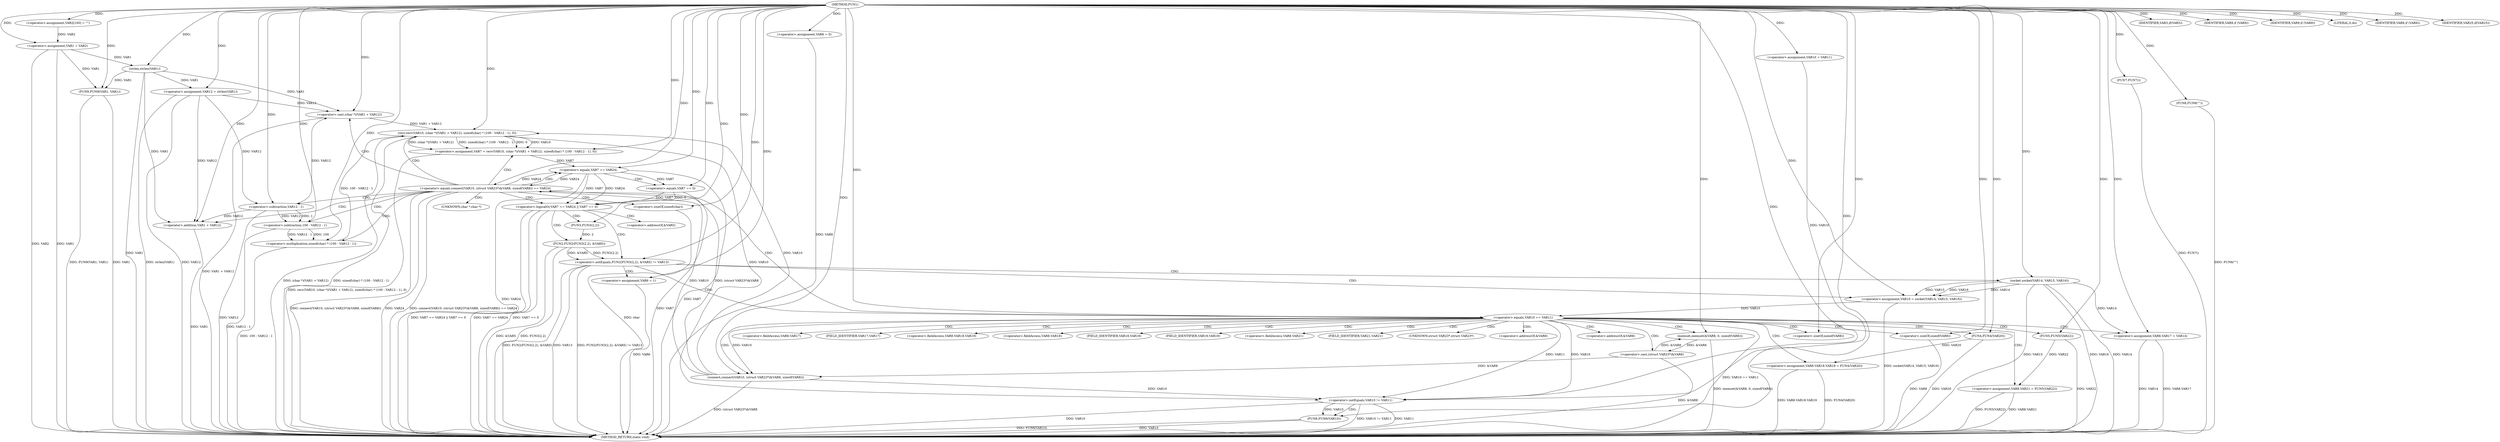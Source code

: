 digraph FUN1 {  
"1000100" [label = "(METHOD,FUN1)" ]
"1000253" [label = "(METHOD_RETURN,static void)" ]
"1000104" [label = "(<operator>.assignment,VAR2[100] = \"\")" ]
"1000107" [label = "(<operator>.assignment,VAR1 = VAR2)" ]
"1000111" [label = "(IDENTIFIER,VAR3,if(VAR3))" ]
"1000116" [label = "(<operator>.assignment,VAR6 = 0)" ]
"1000123" [label = "(<operator>.assignment,VAR10 = VAR11)" ]
"1000127" [label = "(<operator>.assignment,VAR12 = strlen(VAR1))" ]
"1000129" [label = "(strlen,strlen(VAR1))" ]
"1000134" [label = "(<operator>.notEquals,FUN2(FUN3(2,2), &VAR5) != VAR13)" ]
"1000135" [label = "(FUN2,FUN2(FUN3(2,2), &VAR5))" ]
"1000136" [label = "(FUN3,FUN3(2,2))" ]
"1000144" [label = "(<operator>.assignment,VAR6 = 1)" ]
"1000147" [label = "(<operator>.assignment,VAR10 = socket(VAR14, VAR15, VAR16))" ]
"1000149" [label = "(socket,socket(VAR14, VAR15, VAR16))" ]
"1000154" [label = "(<operator>.equals,VAR10 == VAR11)" ]
"1000159" [label = "(memset,memset(&VAR8, 0, sizeof(VAR8)))" ]
"1000163" [label = "(<operator>.sizeOf,sizeof(VAR8))" ]
"1000165" [label = "(<operator>.assignment,VAR8.VAR17 = VAR14)" ]
"1000170" [label = "(<operator>.assignment,VAR8.VAR18.VAR19 = FUN4(VAR20))" ]
"1000176" [label = "(FUN4,FUN4(VAR20))" ]
"1000178" [label = "(<operator>.assignment,VAR8.VAR21 = FUN5(VAR22))" ]
"1000182" [label = "(FUN5,FUN5(VAR22))" ]
"1000185" [label = "(<operator>.equals,connect(VAR10, (struct VAR23*)&VAR8, sizeof(VAR8)) == VAR24)" ]
"1000186" [label = "(connect,connect(VAR10, (struct VAR23*)&VAR8, sizeof(VAR8)))" ]
"1000188" [label = "(<operator>.cast,(struct VAR23*)&VAR8)" ]
"1000192" [label = "(<operator>.sizeOf,sizeof(VAR8))" ]
"1000197" [label = "(<operator>.assignment,VAR7 = recv(VAR10, (char *)(VAR1 + VAR12), sizeof(char) * (100 - VAR12 - 1), 0))" ]
"1000199" [label = "(recv,recv(VAR10, (char *)(VAR1 + VAR12), sizeof(char) * (100 - VAR12 - 1), 0))" ]
"1000201" [label = "(<operator>.cast,(char *)(VAR1 + VAR12))" ]
"1000203" [label = "(<operator>.addition,VAR1 + VAR12)" ]
"1000206" [label = "(<operator>.multiplication,sizeof(char) * (100 - VAR12 - 1))" ]
"1000207" [label = "(<operator>.sizeOf,sizeof(char))" ]
"1000209" [label = "(<operator>.subtraction,100 - VAR12 - 1)" ]
"1000211" [label = "(<operator>.subtraction,VAR12 - 1)" ]
"1000216" [label = "(<operator>.logicalOr,VAR7 == VAR24 || VAR7 == 0)" ]
"1000217" [label = "(<operator>.equals,VAR7 == VAR24)" ]
"1000220" [label = "(<operator>.equals,VAR7 == 0)" ]
"1000226" [label = "(IDENTIFIER,VAR9,if (VAR9))" ]
"1000229" [label = "(IDENTIFIER,VAR9,if (VAR9))" ]
"1000231" [label = "(LITERAL,0,do)" ]
"1000233" [label = "(<operator>.notEquals,VAR10 != VAR11)" ]
"1000237" [label = "(FUN6,FUN6(VAR10))" ]
"1000240" [label = "(IDENTIFIER,VAR6,if (VAR6))" ]
"1000242" [label = "(FUN7,FUN7())" ]
"1000244" [label = "(IDENTIFIER,VAR25,if(VAR25))" ]
"1000246" [label = "(FUN8,FUN8(\"\"))" ]
"1000250" [label = "(FUN9,FUN9(VAR1, VAR1))" ]
"1000139" [label = "(<operator>.addressOf,&VAR5)" ]
"1000160" [label = "(<operator>.addressOf,&VAR8)" ]
"1000166" [label = "(<operator>.fieldAccess,VAR8.VAR17)" ]
"1000168" [label = "(FIELD_IDENTIFIER,VAR17,VAR17)" ]
"1000171" [label = "(<operator>.fieldAccess,VAR8.VAR18.VAR19)" ]
"1000172" [label = "(<operator>.fieldAccess,VAR8.VAR18)" ]
"1000174" [label = "(FIELD_IDENTIFIER,VAR18,VAR18)" ]
"1000175" [label = "(FIELD_IDENTIFIER,VAR19,VAR19)" ]
"1000179" [label = "(<operator>.fieldAccess,VAR8.VAR21)" ]
"1000181" [label = "(FIELD_IDENTIFIER,VAR21,VAR21)" ]
"1000189" [label = "(UNKNOWN,struct VAR23*,struct VAR23*)" ]
"1000190" [label = "(<operator>.addressOf,&VAR8)" ]
"1000202" [label = "(UNKNOWN,char *,char *)" ]
  "1000185" -> "1000253"  [ label = "DDG: connect(VAR10, (struct VAR23*)&VAR8, sizeof(VAR8)) == VAR24"] 
  "1000216" -> "1000253"  [ label = "DDG: VAR7 == VAR24 || VAR7 == 0"] 
  "1000217" -> "1000253"  [ label = "DDG: VAR24"] 
  "1000246" -> "1000253"  [ label = "DDG: FUN8(\"\")"] 
  "1000107" -> "1000253"  [ label = "DDG: VAR2"] 
  "1000178" -> "1000253"  [ label = "DDG: FUN5(VAR22)"] 
  "1000159" -> "1000253"  [ label = "DDG: memset(&VAR8, 0, sizeof(VAR8))"] 
  "1000116" -> "1000253"  [ label = "DDG: VAR6"] 
  "1000186" -> "1000253"  [ label = "DDG: (struct VAR23*)&VAR8"] 
  "1000129" -> "1000253"  [ label = "DDG: VAR1"] 
  "1000185" -> "1000253"  [ label = "DDG: connect(VAR10, (struct VAR23*)&VAR8, sizeof(VAR8))"] 
  "1000220" -> "1000253"  [ label = "DDG: VAR7"] 
  "1000250" -> "1000253"  [ label = "DDG: VAR1"] 
  "1000185" -> "1000253"  [ label = "DDG: VAR24"] 
  "1000199" -> "1000253"  [ label = "DDG: (char *)(VAR1 + VAR12)"] 
  "1000107" -> "1000253"  [ label = "DDG: VAR1"] 
  "1000237" -> "1000253"  [ label = "DDG: FUN6(VAR10)"] 
  "1000206" -> "1000253"  [ label = "DDG: 100 - VAR12 - 1"] 
  "1000149" -> "1000253"  [ label = "DDG: VAR15"] 
  "1000233" -> "1000253"  [ label = "DDG: VAR10 != VAR11"] 
  "1000165" -> "1000253"  [ label = "DDG: VAR14"] 
  "1000233" -> "1000253"  [ label = "DDG: VAR11"] 
  "1000188" -> "1000253"  [ label = "DDG: &VAR8"] 
  "1000178" -> "1000253"  [ label = "DDG: VAR8.VAR21"] 
  "1000216" -> "1000253"  [ label = "DDG: VAR7 == VAR24"] 
  "1000237" -> "1000253"  [ label = "DDG: VAR10"] 
  "1000199" -> "1000253"  [ label = "DDG: sizeof(char) * (100 - VAR12 - 1)"] 
  "1000134" -> "1000253"  [ label = "DDG: VAR13"] 
  "1000135" -> "1000253"  [ label = "DDG: &VAR5"] 
  "1000165" -> "1000253"  [ label = "DDG: VAR8.VAR17"] 
  "1000149" -> "1000253"  [ label = "DDG: VAR16"] 
  "1000127" -> "1000253"  [ label = "DDG: strlen(VAR1)"] 
  "1000134" -> "1000253"  [ label = "DDG: FUN2(FUN3(2,2), &VAR5) != VAR13"] 
  "1000217" -> "1000253"  [ label = "DDG: VAR7"] 
  "1000201" -> "1000253"  [ label = "DDG: VAR1 + VAR12"] 
  "1000207" -> "1000253"  [ label = "DDG: char"] 
  "1000147" -> "1000253"  [ label = "DDG: socket(VAR14, VAR15, VAR16)"] 
  "1000170" -> "1000253"  [ label = "DDG: FUN4(VAR20)"] 
  "1000211" -> "1000253"  [ label = "DDG: VAR12"] 
  "1000154" -> "1000253"  [ label = "DDG: VAR10 == VAR11"] 
  "1000197" -> "1000253"  [ label = "DDG: recv(VAR10, (char *)(VAR1 + VAR12), sizeof(char) * (100 - VAR12 - 1), 0)"] 
  "1000134" -> "1000253"  [ label = "DDG: FUN2(FUN3(2,2), &VAR5)"] 
  "1000192" -> "1000253"  [ label = "DDG: VAR8"] 
  "1000209" -> "1000253"  [ label = "DDG: VAR12 - 1"] 
  "1000233" -> "1000253"  [ label = "DDG: VAR10"] 
  "1000135" -> "1000253"  [ label = "DDG: FUN3(2,2)"] 
  "1000242" -> "1000253"  [ label = "DDG: FUN7()"] 
  "1000144" -> "1000253"  [ label = "DDG: VAR6"] 
  "1000216" -> "1000253"  [ label = "DDG: VAR7 == 0"] 
  "1000170" -> "1000253"  [ label = "DDG: VAR8.VAR18.VAR19"] 
  "1000176" -> "1000253"  [ label = "DDG: VAR20"] 
  "1000149" -> "1000253"  [ label = "DDG: VAR14"] 
  "1000127" -> "1000253"  [ label = "DDG: VAR12"] 
  "1000250" -> "1000253"  [ label = "DDG: FUN9(VAR1, VAR1)"] 
  "1000182" -> "1000253"  [ label = "DDG: VAR22"] 
  "1000203" -> "1000253"  [ label = "DDG: VAR1"] 
  "1000100" -> "1000104"  [ label = "DDG: "] 
  "1000104" -> "1000107"  [ label = "DDG: VAR2"] 
  "1000100" -> "1000107"  [ label = "DDG: "] 
  "1000100" -> "1000111"  [ label = "DDG: "] 
  "1000100" -> "1000116"  [ label = "DDG: "] 
  "1000100" -> "1000123"  [ label = "DDG: "] 
  "1000129" -> "1000127"  [ label = "DDG: VAR1"] 
  "1000100" -> "1000127"  [ label = "DDG: "] 
  "1000107" -> "1000129"  [ label = "DDG: VAR1"] 
  "1000100" -> "1000129"  [ label = "DDG: "] 
  "1000135" -> "1000134"  [ label = "DDG: FUN3(2,2)"] 
  "1000135" -> "1000134"  [ label = "DDG: &VAR5"] 
  "1000136" -> "1000135"  [ label = "DDG: 2"] 
  "1000100" -> "1000136"  [ label = "DDG: "] 
  "1000100" -> "1000134"  [ label = "DDG: "] 
  "1000100" -> "1000144"  [ label = "DDG: "] 
  "1000149" -> "1000147"  [ label = "DDG: VAR14"] 
  "1000149" -> "1000147"  [ label = "DDG: VAR15"] 
  "1000149" -> "1000147"  [ label = "DDG: VAR16"] 
  "1000100" -> "1000147"  [ label = "DDG: "] 
  "1000100" -> "1000149"  [ label = "DDG: "] 
  "1000147" -> "1000154"  [ label = "DDG: VAR10"] 
  "1000100" -> "1000154"  [ label = "DDG: "] 
  "1000188" -> "1000159"  [ label = "DDG: &VAR8"] 
  "1000100" -> "1000159"  [ label = "DDG: "] 
  "1000100" -> "1000163"  [ label = "DDG: "] 
  "1000149" -> "1000165"  [ label = "DDG: VAR14"] 
  "1000100" -> "1000165"  [ label = "DDG: "] 
  "1000176" -> "1000170"  [ label = "DDG: VAR20"] 
  "1000100" -> "1000176"  [ label = "DDG: "] 
  "1000182" -> "1000178"  [ label = "DDG: VAR22"] 
  "1000100" -> "1000182"  [ label = "DDG: "] 
  "1000186" -> "1000185"  [ label = "DDG: VAR10"] 
  "1000186" -> "1000185"  [ label = "DDG: (struct VAR23*)&VAR8"] 
  "1000154" -> "1000186"  [ label = "DDG: VAR10"] 
  "1000100" -> "1000186"  [ label = "DDG: "] 
  "1000188" -> "1000186"  [ label = "DDG: &VAR8"] 
  "1000159" -> "1000188"  [ label = "DDG: &VAR8"] 
  "1000100" -> "1000192"  [ label = "DDG: "] 
  "1000217" -> "1000185"  [ label = "DDG: VAR24"] 
  "1000100" -> "1000185"  [ label = "DDG: "] 
  "1000199" -> "1000197"  [ label = "DDG: VAR10"] 
  "1000199" -> "1000197"  [ label = "DDG: (char *)(VAR1 + VAR12)"] 
  "1000199" -> "1000197"  [ label = "DDG: sizeof(char) * (100 - VAR12 - 1)"] 
  "1000199" -> "1000197"  [ label = "DDG: 0"] 
  "1000100" -> "1000197"  [ label = "DDG: "] 
  "1000186" -> "1000199"  [ label = "DDG: VAR10"] 
  "1000100" -> "1000199"  [ label = "DDG: "] 
  "1000201" -> "1000199"  [ label = "DDG: VAR1 + VAR12"] 
  "1000129" -> "1000201"  [ label = "DDG: VAR1"] 
  "1000100" -> "1000201"  [ label = "DDG: "] 
  "1000211" -> "1000201"  [ label = "DDG: VAR12"] 
  "1000127" -> "1000201"  [ label = "DDG: VAR12"] 
  "1000129" -> "1000203"  [ label = "DDG: VAR1"] 
  "1000100" -> "1000203"  [ label = "DDG: "] 
  "1000211" -> "1000203"  [ label = "DDG: VAR12"] 
  "1000127" -> "1000203"  [ label = "DDG: VAR12"] 
  "1000206" -> "1000199"  [ label = "DDG: 100 - VAR12 - 1"] 
  "1000100" -> "1000206"  [ label = "DDG: "] 
  "1000100" -> "1000207"  [ label = "DDG: "] 
  "1000209" -> "1000206"  [ label = "DDG: 100"] 
  "1000209" -> "1000206"  [ label = "DDG: VAR12 - 1"] 
  "1000100" -> "1000209"  [ label = "DDG: "] 
  "1000211" -> "1000209"  [ label = "DDG: VAR12"] 
  "1000211" -> "1000209"  [ label = "DDG: 1"] 
  "1000100" -> "1000211"  [ label = "DDG: "] 
  "1000127" -> "1000211"  [ label = "DDG: VAR12"] 
  "1000217" -> "1000216"  [ label = "DDG: VAR7"] 
  "1000217" -> "1000216"  [ label = "DDG: VAR24"] 
  "1000197" -> "1000217"  [ label = "DDG: VAR7"] 
  "1000100" -> "1000217"  [ label = "DDG: "] 
  "1000185" -> "1000217"  [ label = "DDG: VAR24"] 
  "1000220" -> "1000216"  [ label = "DDG: VAR7"] 
  "1000220" -> "1000216"  [ label = "DDG: 0"] 
  "1000217" -> "1000220"  [ label = "DDG: VAR7"] 
  "1000100" -> "1000220"  [ label = "DDG: "] 
  "1000100" -> "1000226"  [ label = "DDG: "] 
  "1000100" -> "1000229"  [ label = "DDG: "] 
  "1000100" -> "1000231"  [ label = "DDG: "] 
  "1000186" -> "1000233"  [ label = "DDG: VAR10"] 
  "1000199" -> "1000233"  [ label = "DDG: VAR10"] 
  "1000154" -> "1000233"  [ label = "DDG: VAR10"] 
  "1000123" -> "1000233"  [ label = "DDG: VAR10"] 
  "1000100" -> "1000233"  [ label = "DDG: "] 
  "1000154" -> "1000233"  [ label = "DDG: VAR11"] 
  "1000233" -> "1000237"  [ label = "DDG: VAR10"] 
  "1000100" -> "1000237"  [ label = "DDG: "] 
  "1000100" -> "1000240"  [ label = "DDG: "] 
  "1000100" -> "1000242"  [ label = "DDG: "] 
  "1000100" -> "1000244"  [ label = "DDG: "] 
  "1000100" -> "1000246"  [ label = "DDG: "] 
  "1000129" -> "1000250"  [ label = "DDG: VAR1"] 
  "1000107" -> "1000250"  [ label = "DDG: VAR1"] 
  "1000100" -> "1000250"  [ label = "DDG: "] 
  "1000134" -> "1000144"  [ label = "CDG: "] 
  "1000134" -> "1000149"  [ label = "CDG: "] 
  "1000134" -> "1000154"  [ label = "CDG: "] 
  "1000134" -> "1000147"  [ label = "CDG: "] 
  "1000154" -> "1000174"  [ label = "CDG: "] 
  "1000154" -> "1000182"  [ label = "CDG: "] 
  "1000154" -> "1000166"  [ label = "CDG: "] 
  "1000154" -> "1000165"  [ label = "CDG: "] 
  "1000154" -> "1000188"  [ label = "CDG: "] 
  "1000154" -> "1000190"  [ label = "CDG: "] 
  "1000154" -> "1000175"  [ label = "CDG: "] 
  "1000154" -> "1000160"  [ label = "CDG: "] 
  "1000154" -> "1000179"  [ label = "CDG: "] 
  "1000154" -> "1000192"  [ label = "CDG: "] 
  "1000154" -> "1000176"  [ label = "CDG: "] 
  "1000154" -> "1000185"  [ label = "CDG: "] 
  "1000154" -> "1000186"  [ label = "CDG: "] 
  "1000154" -> "1000172"  [ label = "CDG: "] 
  "1000154" -> "1000189"  [ label = "CDG: "] 
  "1000154" -> "1000163"  [ label = "CDG: "] 
  "1000154" -> "1000168"  [ label = "CDG: "] 
  "1000154" -> "1000178"  [ label = "CDG: "] 
  "1000154" -> "1000159"  [ label = "CDG: "] 
  "1000154" -> "1000170"  [ label = "CDG: "] 
  "1000154" -> "1000171"  [ label = "CDG: "] 
  "1000154" -> "1000181"  [ label = "CDG: "] 
  "1000185" -> "1000211"  [ label = "CDG: "] 
  "1000185" -> "1000199"  [ label = "CDG: "] 
  "1000185" -> "1000197"  [ label = "CDG: "] 
  "1000185" -> "1000216"  [ label = "CDG: "] 
  "1000185" -> "1000206"  [ label = "CDG: "] 
  "1000185" -> "1000201"  [ label = "CDG: "] 
  "1000185" -> "1000217"  [ label = "CDG: "] 
  "1000185" -> "1000207"  [ label = "CDG: "] 
  "1000185" -> "1000203"  [ label = "CDG: "] 
  "1000185" -> "1000202"  [ label = "CDG: "] 
  "1000185" -> "1000209"  [ label = "CDG: "] 
  "1000216" -> "1000139"  [ label = "CDG: "] 
  "1000216" -> "1000135"  [ label = "CDG: "] 
  "1000216" -> "1000136"  [ label = "CDG: "] 
  "1000216" -> "1000134"  [ label = "CDG: "] 
  "1000217" -> "1000220"  [ label = "CDG: "] 
  "1000233" -> "1000237"  [ label = "CDG: "] 
}
